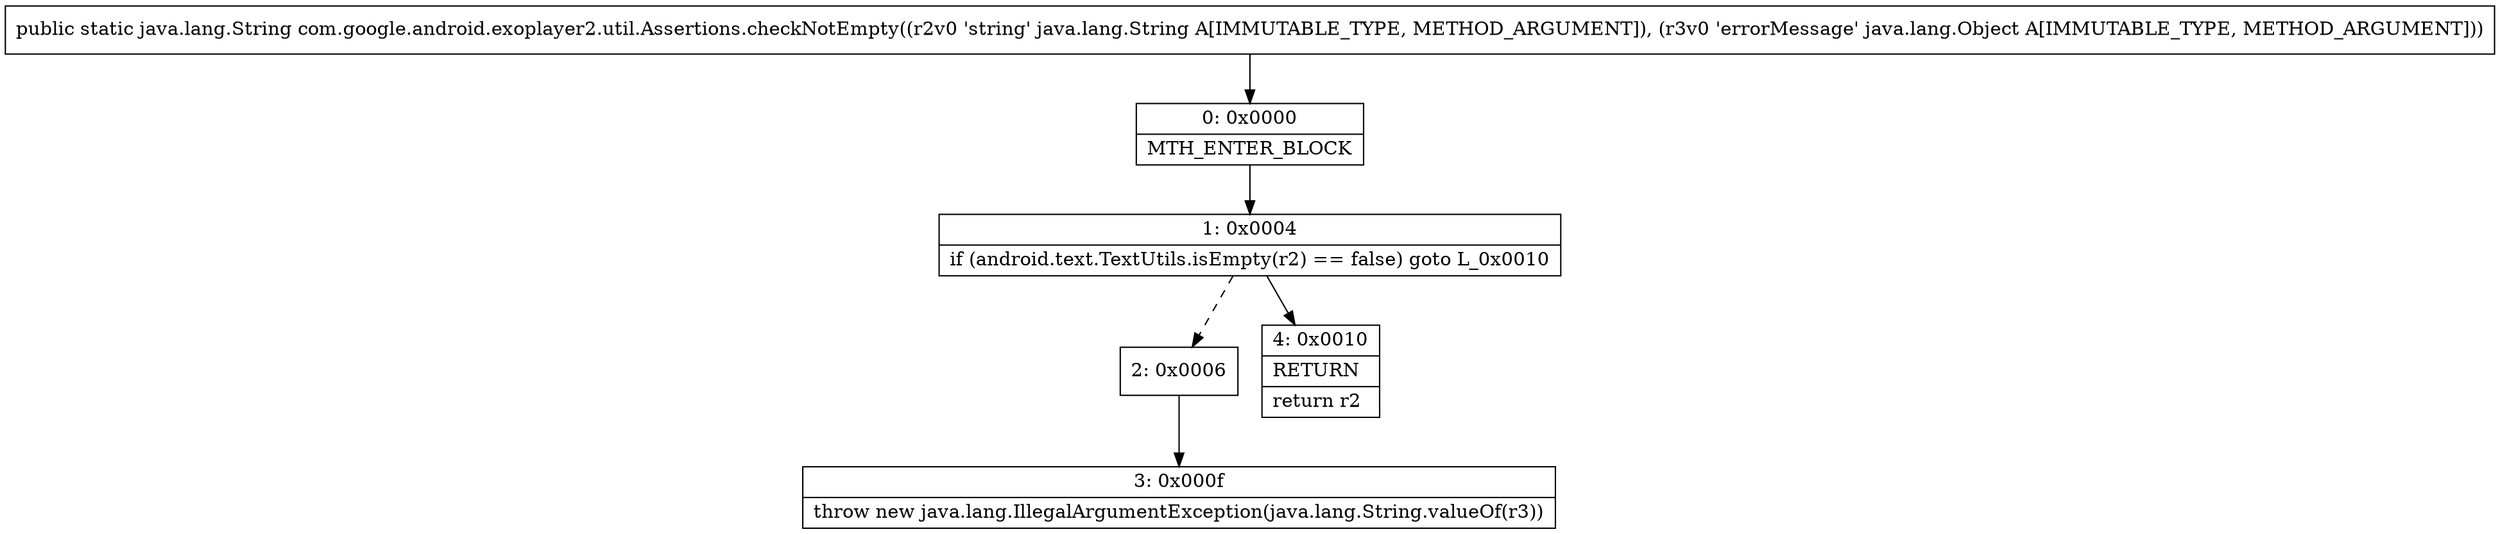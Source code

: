 digraph "CFG forcom.google.android.exoplayer2.util.Assertions.checkNotEmpty(Ljava\/lang\/String;Ljava\/lang\/Object;)Ljava\/lang\/String;" {
Node_0 [shape=record,label="{0\:\ 0x0000|MTH_ENTER_BLOCK\l}"];
Node_1 [shape=record,label="{1\:\ 0x0004|if (android.text.TextUtils.isEmpty(r2) == false) goto L_0x0010\l}"];
Node_2 [shape=record,label="{2\:\ 0x0006}"];
Node_3 [shape=record,label="{3\:\ 0x000f|throw new java.lang.IllegalArgumentException(java.lang.String.valueOf(r3))\l}"];
Node_4 [shape=record,label="{4\:\ 0x0010|RETURN\l|return r2\l}"];
MethodNode[shape=record,label="{public static java.lang.String com.google.android.exoplayer2.util.Assertions.checkNotEmpty((r2v0 'string' java.lang.String A[IMMUTABLE_TYPE, METHOD_ARGUMENT]), (r3v0 'errorMessage' java.lang.Object A[IMMUTABLE_TYPE, METHOD_ARGUMENT])) }"];
MethodNode -> Node_0;
Node_0 -> Node_1;
Node_1 -> Node_2[style=dashed];
Node_1 -> Node_4;
Node_2 -> Node_3;
}

